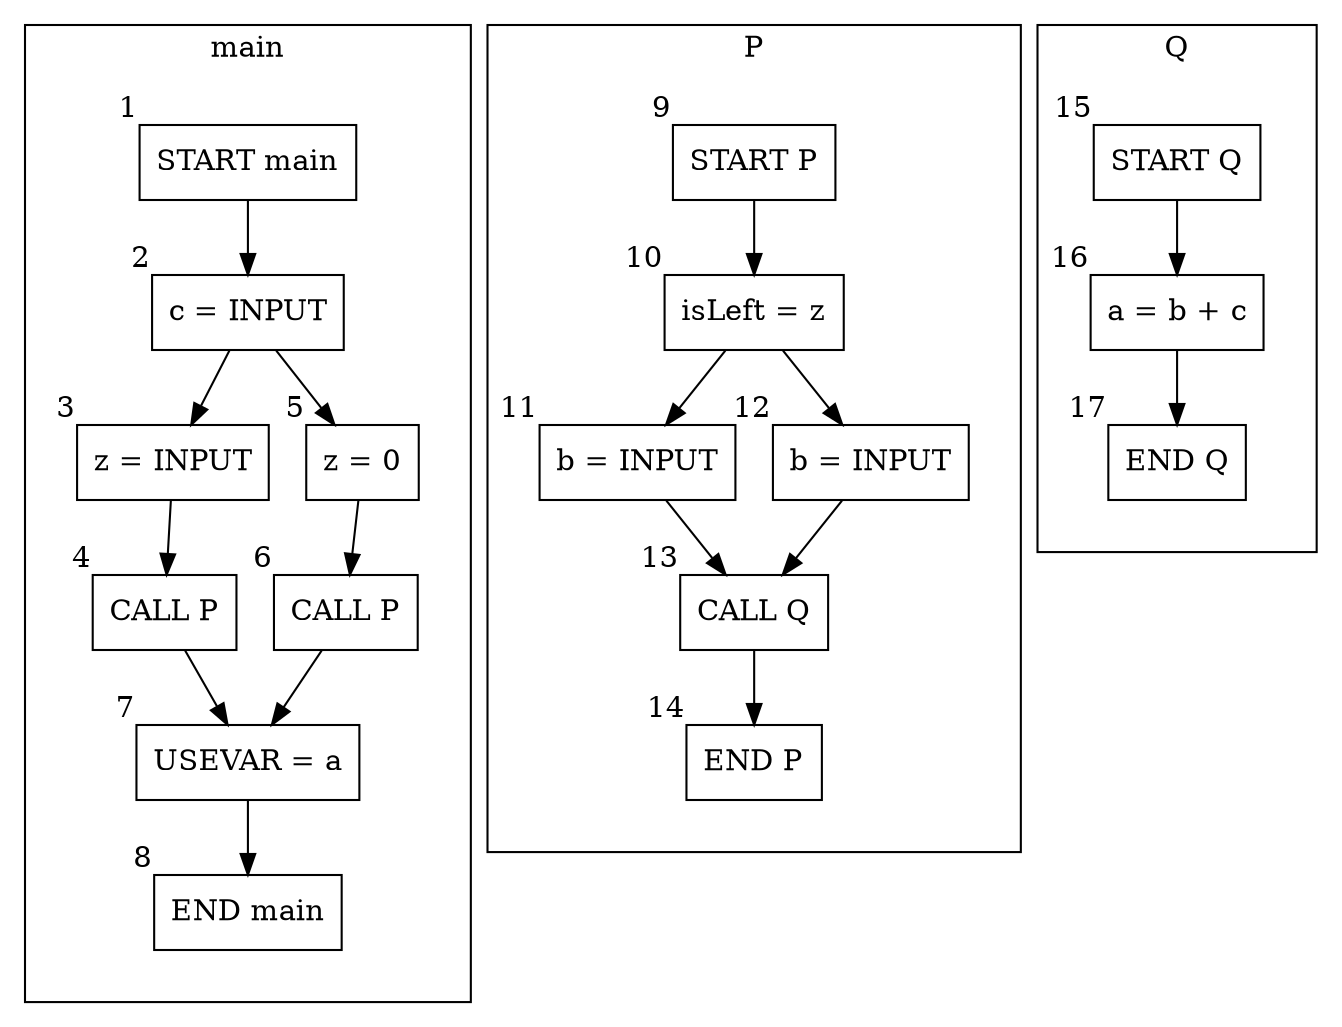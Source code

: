 digraph G {

	subgraph cluster_main {
		label = "main";
		margin = 25;
		node_1 [shape=box, xlabel="1", label="START main"];
		node_2 [shape=box, xlabel="2", label="c = INPUT"];
		node_3 [shape=box, xlabel="3", label="z = INPUT"];
		node_4 [shape=box, xlabel="4", label="CALL P"];
		node_5 [shape=box, xlabel="5", label="z = 0"];
		node_6 [shape=box, xlabel="6", label="CALL P"];
		node_7 [shape=box, xlabel="7", label="USEVAR = a"];
		node_8 [shape=box, xlabel="8", label="END main"];
		node_1 -> node_2;
		node_2 -> node_3;
		node_2 -> node_5;
		node_3 -> node_4;
		node_4 -> node_7;
		node_5 -> node_6;
		node_6 -> node_7;
		node_7 -> node_8;
	}

	subgraph cluster_P {
		label = "P";
		margin = 25;
		node_9 [shape=box, xlabel="9", label="START P"];
		node_10 [shape=box, xlabel="10", label="isLeft = z"];
		node_11 [shape=box, xlabel="11", label="b = INPUT"];
		node_12 [shape=box, xlabel="12", label="b = INPUT"];
		node_13 [shape=box, xlabel="13", label="CALL Q"];
		node_14 [shape=box, xlabel="14", label="END P"];
		node_9 -> node_10;
		node_10 -> node_11;
		node_10 -> node_12;
		node_11 -> node_13;
		node_12 -> node_13;
		node_13 -> node_14;
	}

	subgraph cluster_Q {
		label = "Q";
		margin = 25;
		node_15 [shape=box, xlabel="15", label="START Q"];
		node_16 [shape=box, xlabel="16", label="a = b + c"];
		node_17 [shape=box, xlabel="17", label="END Q"];
		node_15 -> node_16;
		node_16 -> node_17;
	}
}
